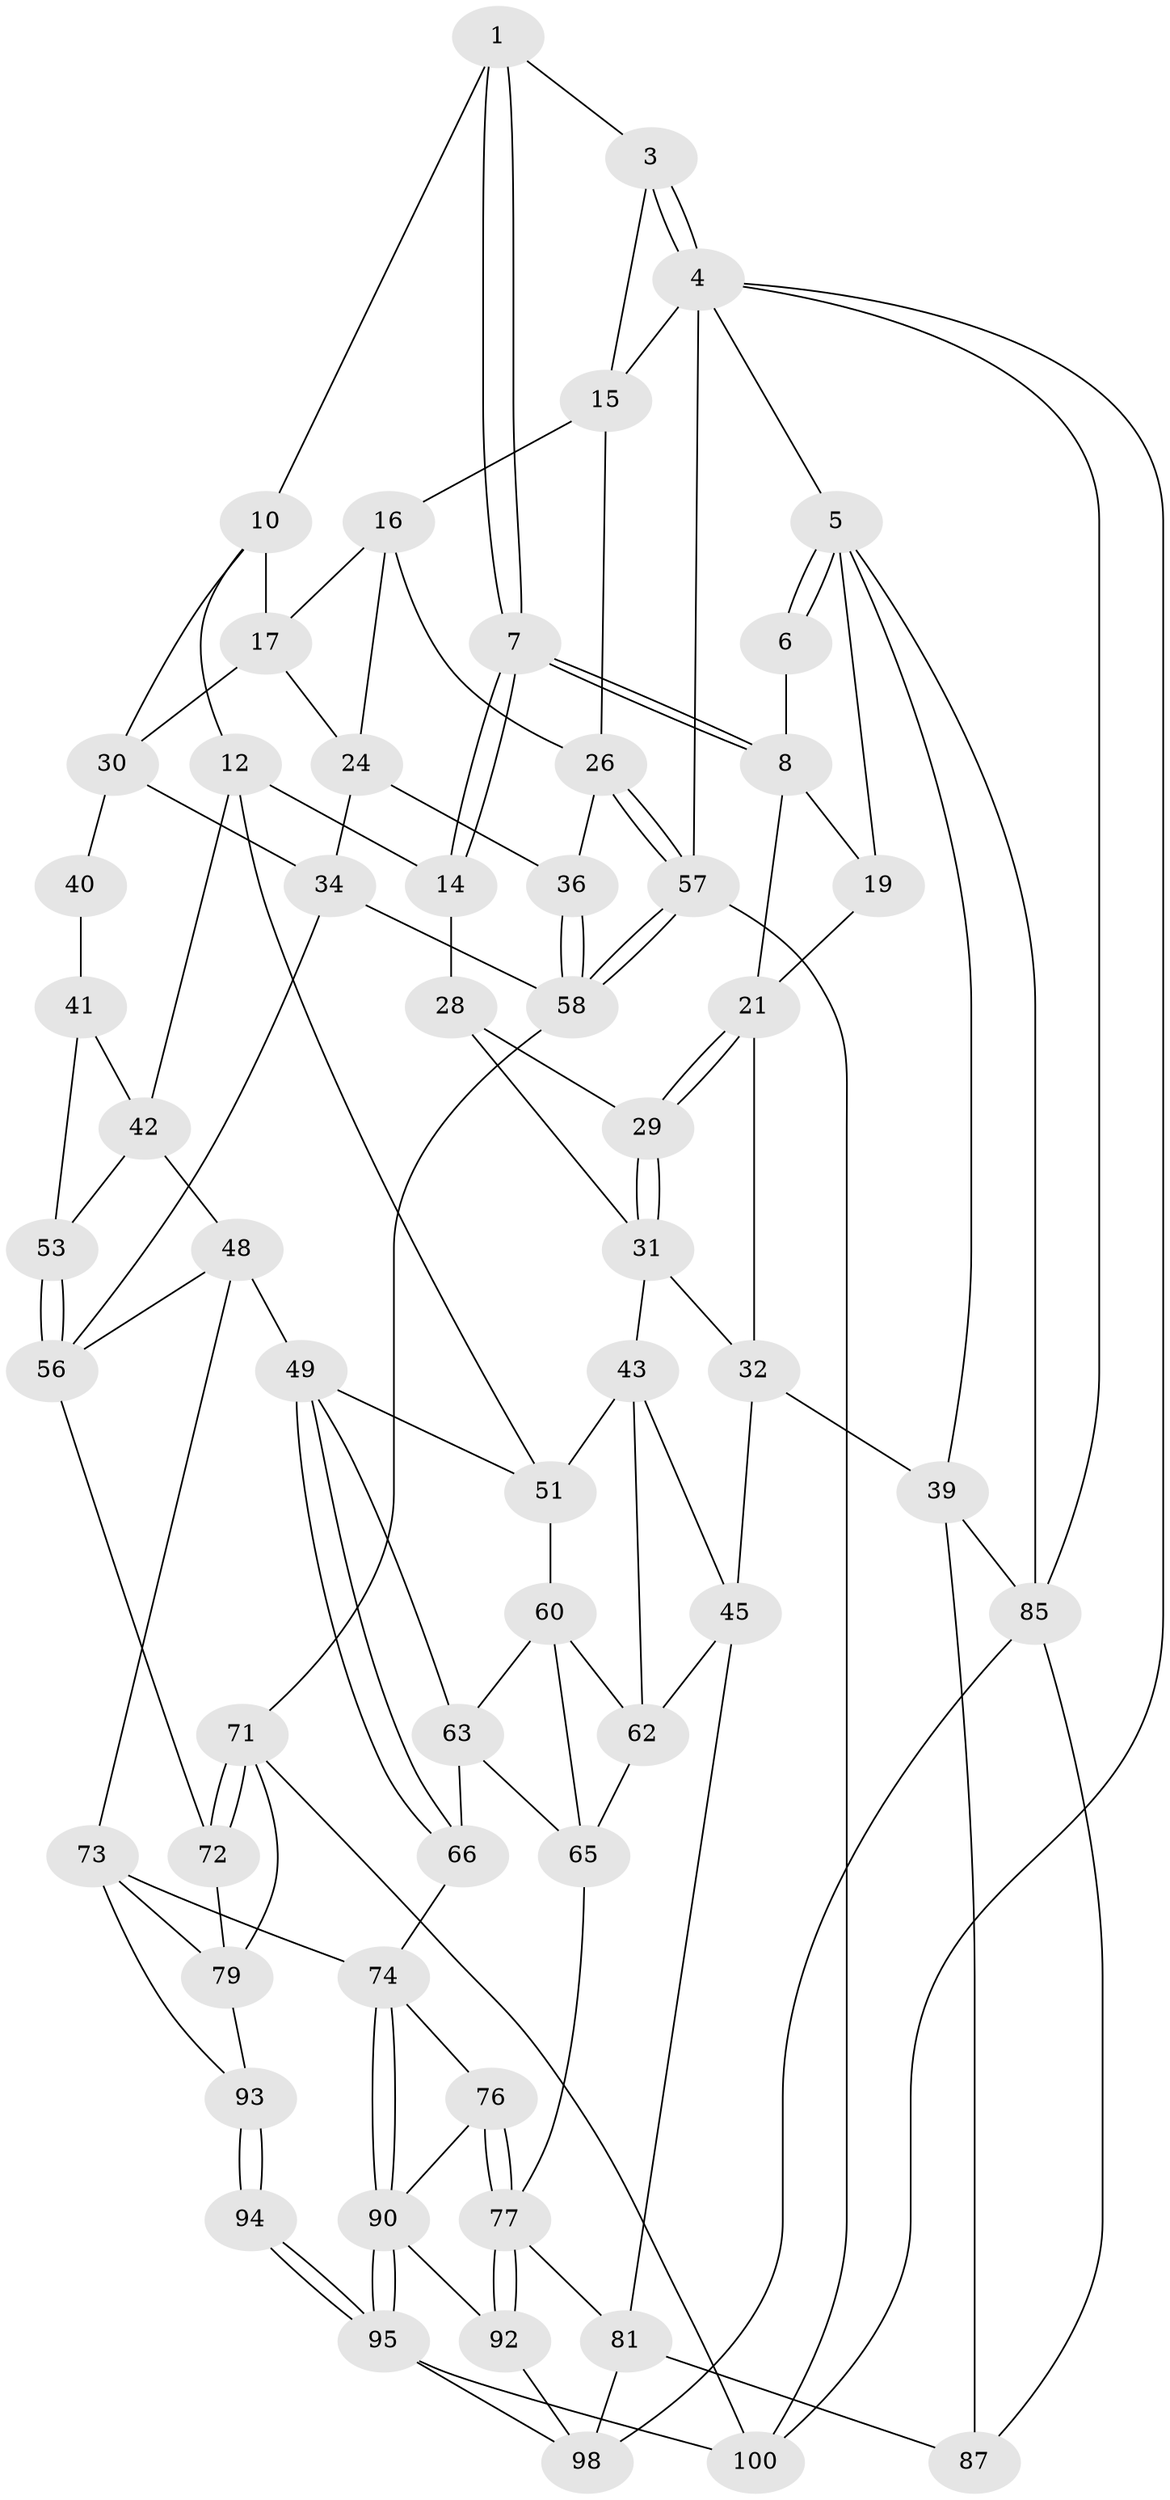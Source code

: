 // original degree distribution, {3: 0.0196078431372549, 4: 0.24509803921568626, 6: 0.22549019607843138, 5: 0.5098039215686274}
// Generated by graph-tools (version 1.1) at 2025/11/02/21/25 10:11:12]
// undirected, 59 vertices, 128 edges
graph export_dot {
graph [start="1"]
  node [color=gray90,style=filled];
  1 [pos="+0.25351729026271114+0",super="+2"];
  3 [pos="+0.9910283919844052+0"];
  4 [pos="+1+0",super="+82"];
  5 [pos="+0+0",super="+20"];
  6 [pos="+0+0"];
  7 [pos="+0.27910784295642743+0.1474986908541973"];
  8 [pos="+0.19385198311372223+0.15316447313086992",super="+9"];
  10 [pos="+0.6575572964763096+0",super="+11"];
  12 [pos="+0.5489381960659562+0.1459720878538756",super="+13"];
  14 [pos="+0.41288200934785596+0.20826149485155693"];
  15 [pos="+0.9517098816989491+0.2023459864160844",super="+18"];
  16 [pos="+0.9137692712120815+0.22471577391791145",super="+23"];
  17 [pos="+0.8927690979773298+0.21115901068650575",super="+25"];
  19 [pos="+0+0.22126234697954794"];
  21 [pos="+0.1758130918497542+0.19972288651071032",super="+22"];
  24 [pos="+0.874281412732781+0.2859226117805717",super="+33"];
  26 [pos="+1+0.4136382232240264",super="+27"];
  28 [pos="+0.19763457537293486+0.3154626454816719"];
  29 [pos="+0.1782845760847799+0.26710159092841956"];
  30 [pos="+0.7792700722416256+0.28304241899780236",super="+35"];
  31 [pos="+0.12447433309190904+0.3278078739813967",super="+37"];
  32 [pos="+0.10271400480493957+0.3206972033770353",super="+38"];
  34 [pos="+0.8317879295058404+0.3943665483317558",super="+55"];
  36 [pos="+0.8501675926811906+0.389020203872171"];
  39 [pos="+0+0.4339911508442003",super="+84"];
  40 [pos="+0.7648916252090131+0.36732009982206293"];
  41 [pos="+0.6794397300986036+0.34041536370477515",super="+52"];
  42 [pos="+0.6397166096674755+0.3190955708625035",super="+47"];
  43 [pos="+0.19308776861700389+0.38838665400954536",super="+44"];
  45 [pos="+0.03724048938092521+0.4569572422475996",super="+46"];
  48 [pos="+0.5557365370189314+0.4957437677462553",super="+68"];
  49 [pos="+0.48851989661499756+0.4525248389522631",super="+50"];
  51 [pos="+0.4314457642607166+0.287216395295184",super="+54"];
  53 [pos="+0.6790597381253693+0.4560659374024853"];
  56 [pos="+0.7579843419813955+0.5202048163057608",super="+67"];
  57 [pos="+1+0.5781656005448722",super="+83"];
  58 [pos="+1+0.5803557302458348",super="+59"];
  60 [pos="+0.2466539822607067+0.45444385176731195",super="+61"];
  62 [pos="+0.16513346826092745+0.5027406315056203",super="+69"];
  63 [pos="+0.33966265996809314+0.4764209626375817",super="+64"];
  65 [pos="+0.2671434884255904+0.5779901624028047",super="+70"];
  66 [pos="+0.40577910109181364+0.5757880786596322"];
  71 [pos="+0.8795935874321597+0.6953698799581874",super="+88"];
  72 [pos="+0.7663356699703421+0.5969301084580049"];
  73 [pos="+0.584155163848045+0.6531111367731586",super="+80"];
  74 [pos="+0.45922523354904415+0.683368490759033",super="+75"];
  76 [pos="+0.2708211339209921+0.6764337028270009"];
  77 [pos="+0.2069347395786216+0.665845212370138",super="+78"];
  79 [pos="+0.675051058804171+0.6715878703628205",super="+89"];
  81 [pos="+0.1520201709688151+0.680223477827543",super="+86"];
  85 [pos="+0+1",super="+102"];
  87 [pos="+0.05140947225945371+0.7938211814216287"];
  90 [pos="+0.44354821411156253+0.7056436153034057",super="+91"];
  92 [pos="+0.3046413631235936+0.8964540245423348"];
  93 [pos="+0.5986091696725946+0.7096801818932823",super="+96"];
  94 [pos="+0.5000284685579761+1"];
  95 [pos="+0.49483997901339005+1",super="+97"];
  98 [pos="+0.3962107374585225+1",super="+99"];
  100 [pos="+0.8409586096995834+0.8468622997022746",super="+101"];
  1 -- 7;
  1 -- 7;
  1 -- 10;
  1 -- 3;
  3 -- 4;
  3 -- 4;
  3 -- 15;
  4 -- 5;
  4 -- 100;
  4 -- 57;
  4 -- 85;
  4 -- 15;
  5 -- 6;
  5 -- 6;
  5 -- 85;
  5 -- 19;
  5 -- 39;
  6 -- 8;
  7 -- 8;
  7 -- 8;
  7 -- 14;
  7 -- 14;
  8 -- 21;
  8 -- 19;
  10 -- 17;
  10 -- 12;
  10 -- 30;
  12 -- 42;
  12 -- 51;
  12 -- 14;
  14 -- 28;
  15 -- 16;
  15 -- 26;
  16 -- 17;
  16 -- 24;
  16 -- 26;
  17 -- 24;
  17 -- 30;
  19 -- 21;
  21 -- 29;
  21 -- 29;
  21 -- 32;
  24 -- 34;
  24 -- 36;
  26 -- 57;
  26 -- 57;
  26 -- 36;
  28 -- 29;
  28 -- 31;
  29 -- 31;
  29 -- 31;
  30 -- 40;
  30 -- 34;
  31 -- 32;
  31 -- 43;
  32 -- 39;
  32 -- 45;
  34 -- 56;
  34 -- 58;
  36 -- 58;
  36 -- 58;
  39 -- 85;
  39 -- 87;
  40 -- 41 [weight=2];
  41 -- 42;
  41 -- 53;
  42 -- 48;
  42 -- 53;
  43 -- 45;
  43 -- 62;
  43 -- 51;
  45 -- 62;
  45 -- 81;
  48 -- 49;
  48 -- 73;
  48 -- 56;
  49 -- 66;
  49 -- 66;
  49 -- 51;
  49 -- 63;
  51 -- 60;
  53 -- 56;
  53 -- 56;
  56 -- 72;
  57 -- 58;
  57 -- 58;
  57 -- 100;
  58 -- 71;
  60 -- 63;
  60 -- 65;
  60 -- 62;
  62 -- 65;
  63 -- 65;
  63 -- 66;
  65 -- 77;
  66 -- 74;
  71 -- 72;
  71 -- 72;
  71 -- 100;
  71 -- 79;
  72 -- 79;
  73 -- 74;
  73 -- 93;
  73 -- 79;
  74 -- 90;
  74 -- 90;
  74 -- 76;
  76 -- 77;
  76 -- 77;
  76 -- 90;
  77 -- 92;
  77 -- 92;
  77 -- 81;
  79 -- 93;
  81 -- 87;
  81 -- 98;
  85 -- 98;
  85 -- 87;
  90 -- 95;
  90 -- 95;
  90 -- 92;
  92 -- 98;
  93 -- 94 [weight=2];
  93 -- 94;
  94 -- 95;
  94 -- 95;
  95 -- 98;
  95 -- 100;
}
